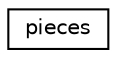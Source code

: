 digraph "Graphical Class Hierarchy"
{
  edge [fontname="Helvetica",fontsize="10",labelfontname="Helvetica",labelfontsize="10"];
  node [fontname="Helvetica",fontsize="10",shape=record];
  rankdir="LR";
  Node1 [label="pieces",height=0.2,width=0.4,color="black", fillcolor="white", style="filled",URL="$classpieces.html"];
}
